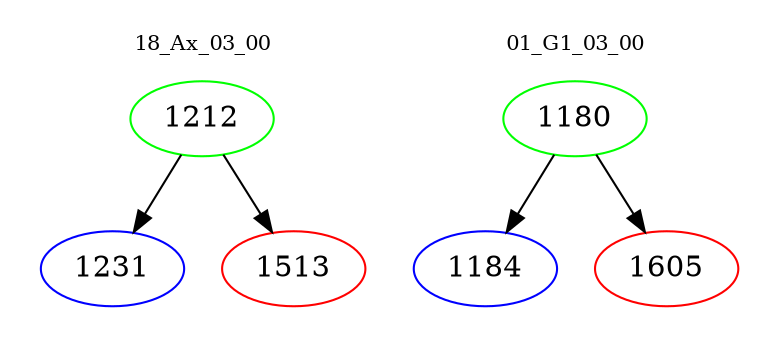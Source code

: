digraph{
subgraph cluster_0 {
color = white
label = "18_Ax_03_00";
fontsize=10;
T0_1212 [label="1212", color="green"]
T0_1212 -> T0_1231 [color="black"]
T0_1231 [label="1231", color="blue"]
T0_1212 -> T0_1513 [color="black"]
T0_1513 [label="1513", color="red"]
}
subgraph cluster_1 {
color = white
label = "01_G1_03_00";
fontsize=10;
T1_1180 [label="1180", color="green"]
T1_1180 -> T1_1184 [color="black"]
T1_1184 [label="1184", color="blue"]
T1_1180 -> T1_1605 [color="black"]
T1_1605 [label="1605", color="red"]
}
}
